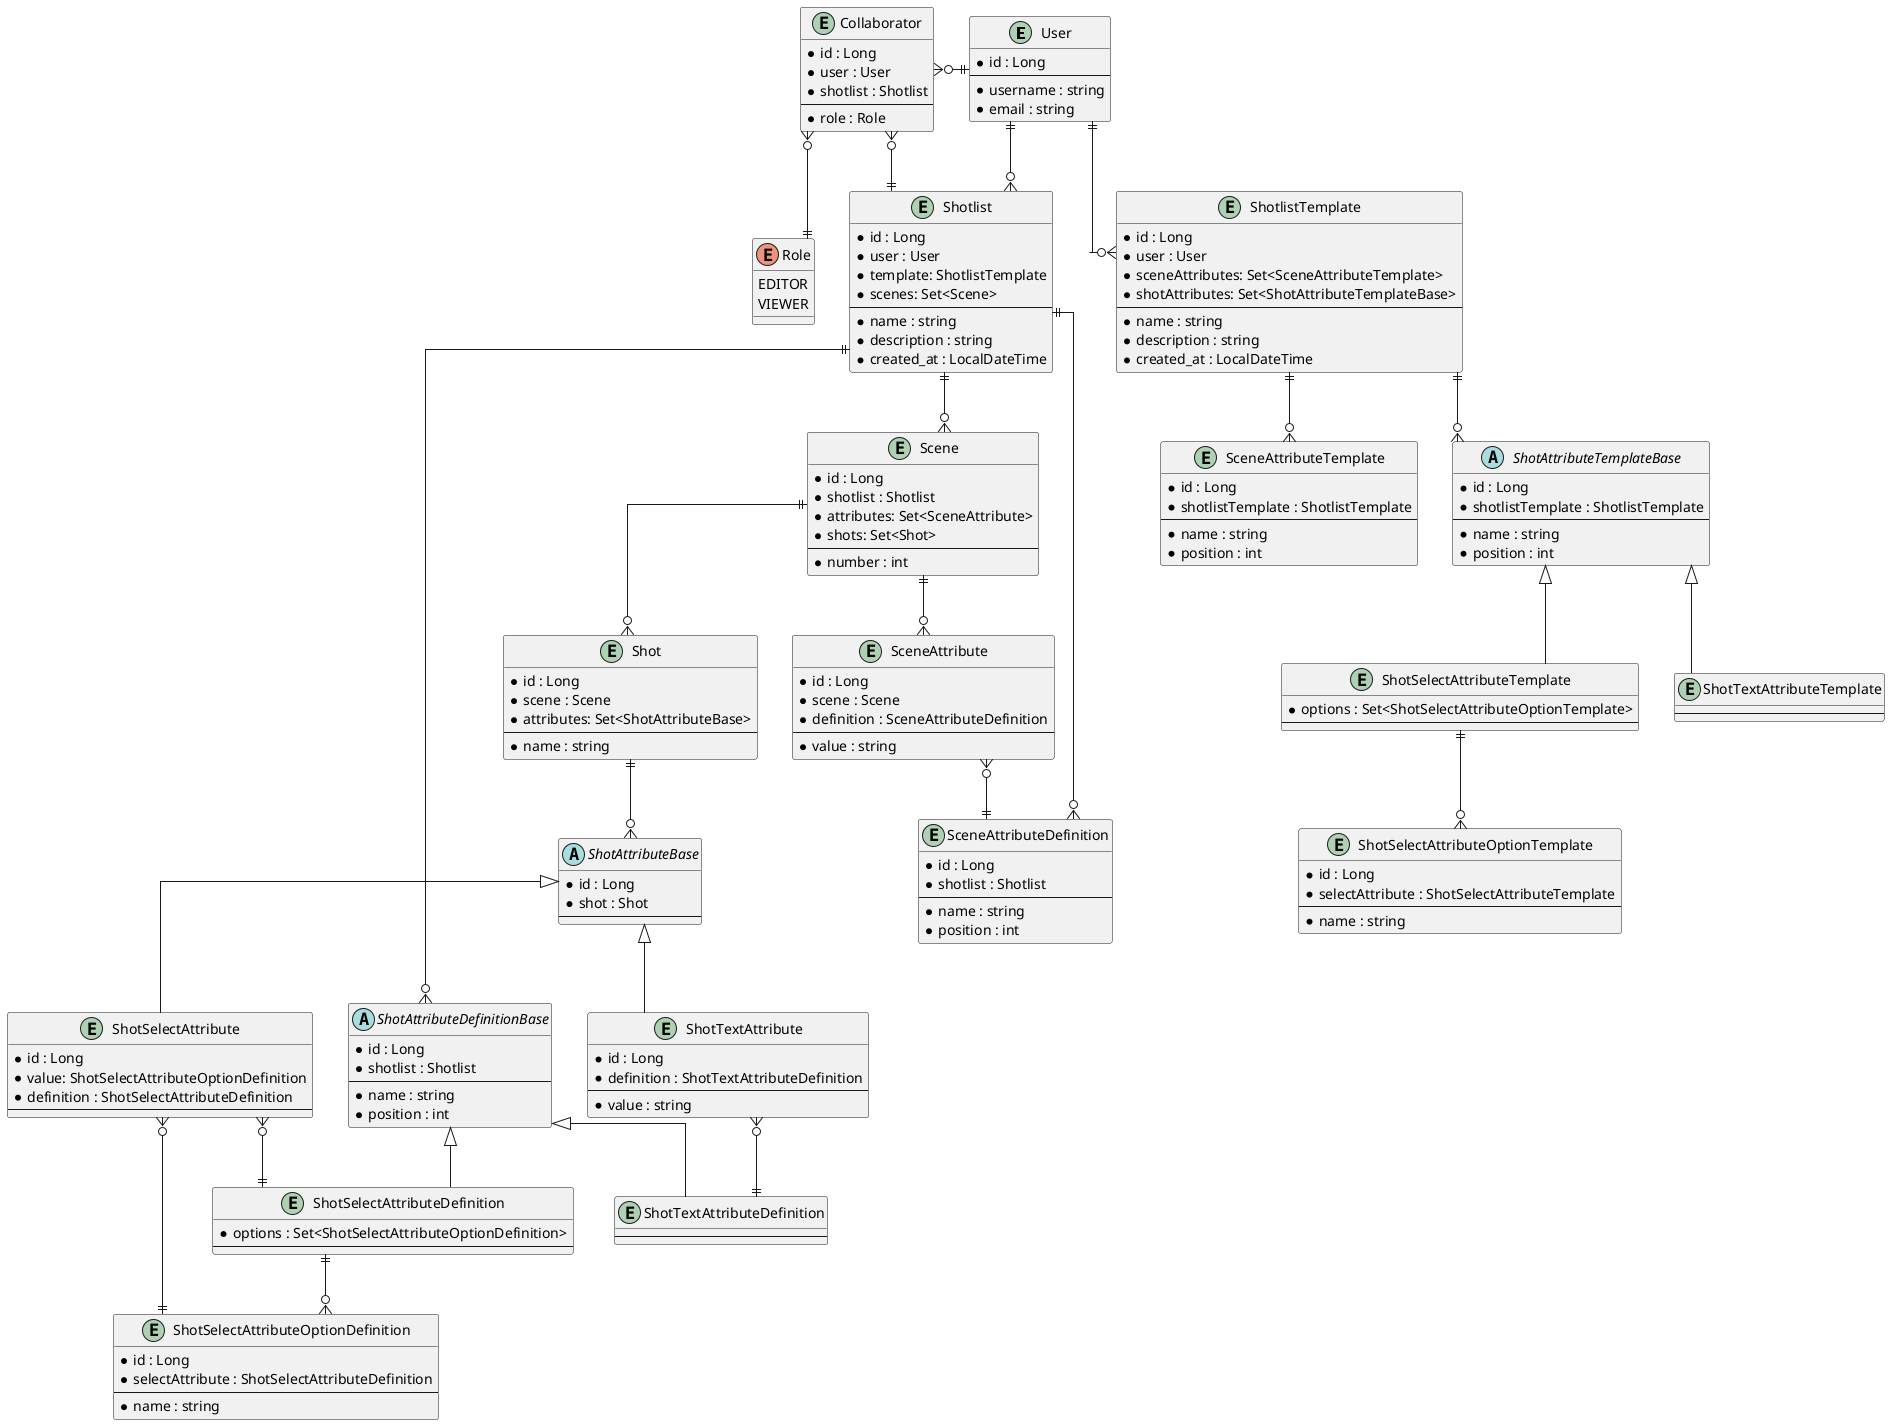 @startuml
skinparam linetype ortho

entity User {
  * id : Long
  --
  * username : string
  * email : string
}

entity Shotlist {
  * id : Long
  * user : User
  * template: ShotlistTemplate
  * scenes: Set<Scene>
  --
  * name : string
  * description : string
  * created_at : LocalDateTime
}

User ||--o{ Shotlist

/'
    TEMPLATE
'/

entity ShotlistTemplate {
    * id : Long
    * user : User
    * sceneAttributes: Set<SceneAttributeTemplate>
    * shotAttributes: Set<ShotAttributeTemplateBase>
    --
    * name : string
    * description : string
    * created_at : LocalDateTime
}

User ||--o{ ShotlistTemplate

abstract ShotAttributeTemplateBase {
    * id : Long
    * shotlistTemplate : ShotlistTemplate
    --
    * name : string
    * position : int
}

ShotlistTemplate ||--o{ ShotAttributeTemplateBase

entity ShotSelectAttributeTemplate {
    * options : Set<ShotSelectAttributeOptionTemplate>
    --
}

entity ShotSelectAttributeOptionTemplate {
    * id : Long
    * selectAttribute : ShotSelectAttributeTemplate
    --
    * name : string
}

ShotSelectAttributeTemplate ||--o{ ShotSelectAttributeOptionTemplate

entity ShotTextAttributeTemplate {
    --
}

ShotAttributeTemplateBase <|-down- ShotSelectAttributeTemplate
ShotAttributeTemplateBase <|-down- ShotTextAttributeTemplate

entity SceneAttributeTemplate {
    * id : Long
    * shotlistTemplate : ShotlistTemplate
    --
    * name : string
    * position : int
}

ShotlistTemplate ||--o{ SceneAttributeTemplate

/'
    DEFINITIONS
'/

abstract ShotAttributeDefinitionBase {
    * id : Long
    * shotlist : Shotlist
    --
    * name : string
    * position : int
}

Shotlist ||--o{ ShotAttributeDefinitionBase

entity ShotSelectAttributeDefinition {
    * options : Set<ShotSelectAttributeOptionDefinition>
    --
}

entity ShotSelectAttributeOptionDefinition {
    * id : Long
    * selectAttribute : ShotSelectAttributeDefinition
    --
    * name : string
}

ShotSelectAttributeDefinition ||--o{ ShotSelectAttributeOptionDefinition

entity ShotTextAttributeDefinition {
    --
}

ShotAttributeDefinitionBase <|-down- ShotSelectAttributeDefinition
ShotAttributeDefinitionBase <|-down- ShotTextAttributeDefinition

entity SceneAttributeDefinition {
    * id : Long
    * shotlist : Shotlist
    --
    * name : string
    * position : int
}

Shotlist ||--o{ SceneAttributeDefinition

/'
    SCENES ANS SHOTS
'/

abstract ShotAttributeBase {
    * id : Long
    * shot : Shot
    --
}

entity ShotSelectAttribute {
    * id : Long
    * value: ShotSelectAttributeOptionDefinition
    * definition : ShotSelectAttributeDefinition
    --
}

ShotSelectAttribute }o--|| ShotSelectAttributeOptionDefinition
ShotSelectAttribute }o--|| ShotSelectAttributeDefinition

entity ShotTextAttribute {
    * id : Long
    * definition : ShotTextAttributeDefinition
    --
    * value : string
}

ShotTextAttribute }o--|| ShotTextAttributeDefinition

ShotAttributeBase <|-down- ShotSelectAttribute
ShotAttributeBase <|-down- ShotTextAttribute

entity Scene {
    * id : Long
    * shotlist : Shotlist
    * attributes: Set<SceneAttribute>
    * shots: Set<Shot>
    --
    * number : int
}

entity SceneAttribute {
    * id : Long
    * scene : Scene
    * definition : SceneAttributeDefinition
    --
    * value : string
}

Scene ||--o{ SceneAttribute
SceneAttribute }o--|| SceneAttributeDefinition

entity Shot {
    * id : Long
    * scene : Scene
    * attributes: Set<ShotAttributeBase>
    --
    * name : string
}

Scene ||--o{ Shot

Shot ||--o{ ShotAttributeBase
Shotlist ||--o{ Scene

/'
    SHARED USERS
'/

entity Collaborator {
    * id : Long
    * user : User
    * shotlist : Shotlist
    --
    * role : Role
}

enum Role {
  EDITOR
  VIEWER
}

Collaborator }o--|| Role
Collaborator }o--|| Shotlist
Collaborator }o-right-|| User

@enduml